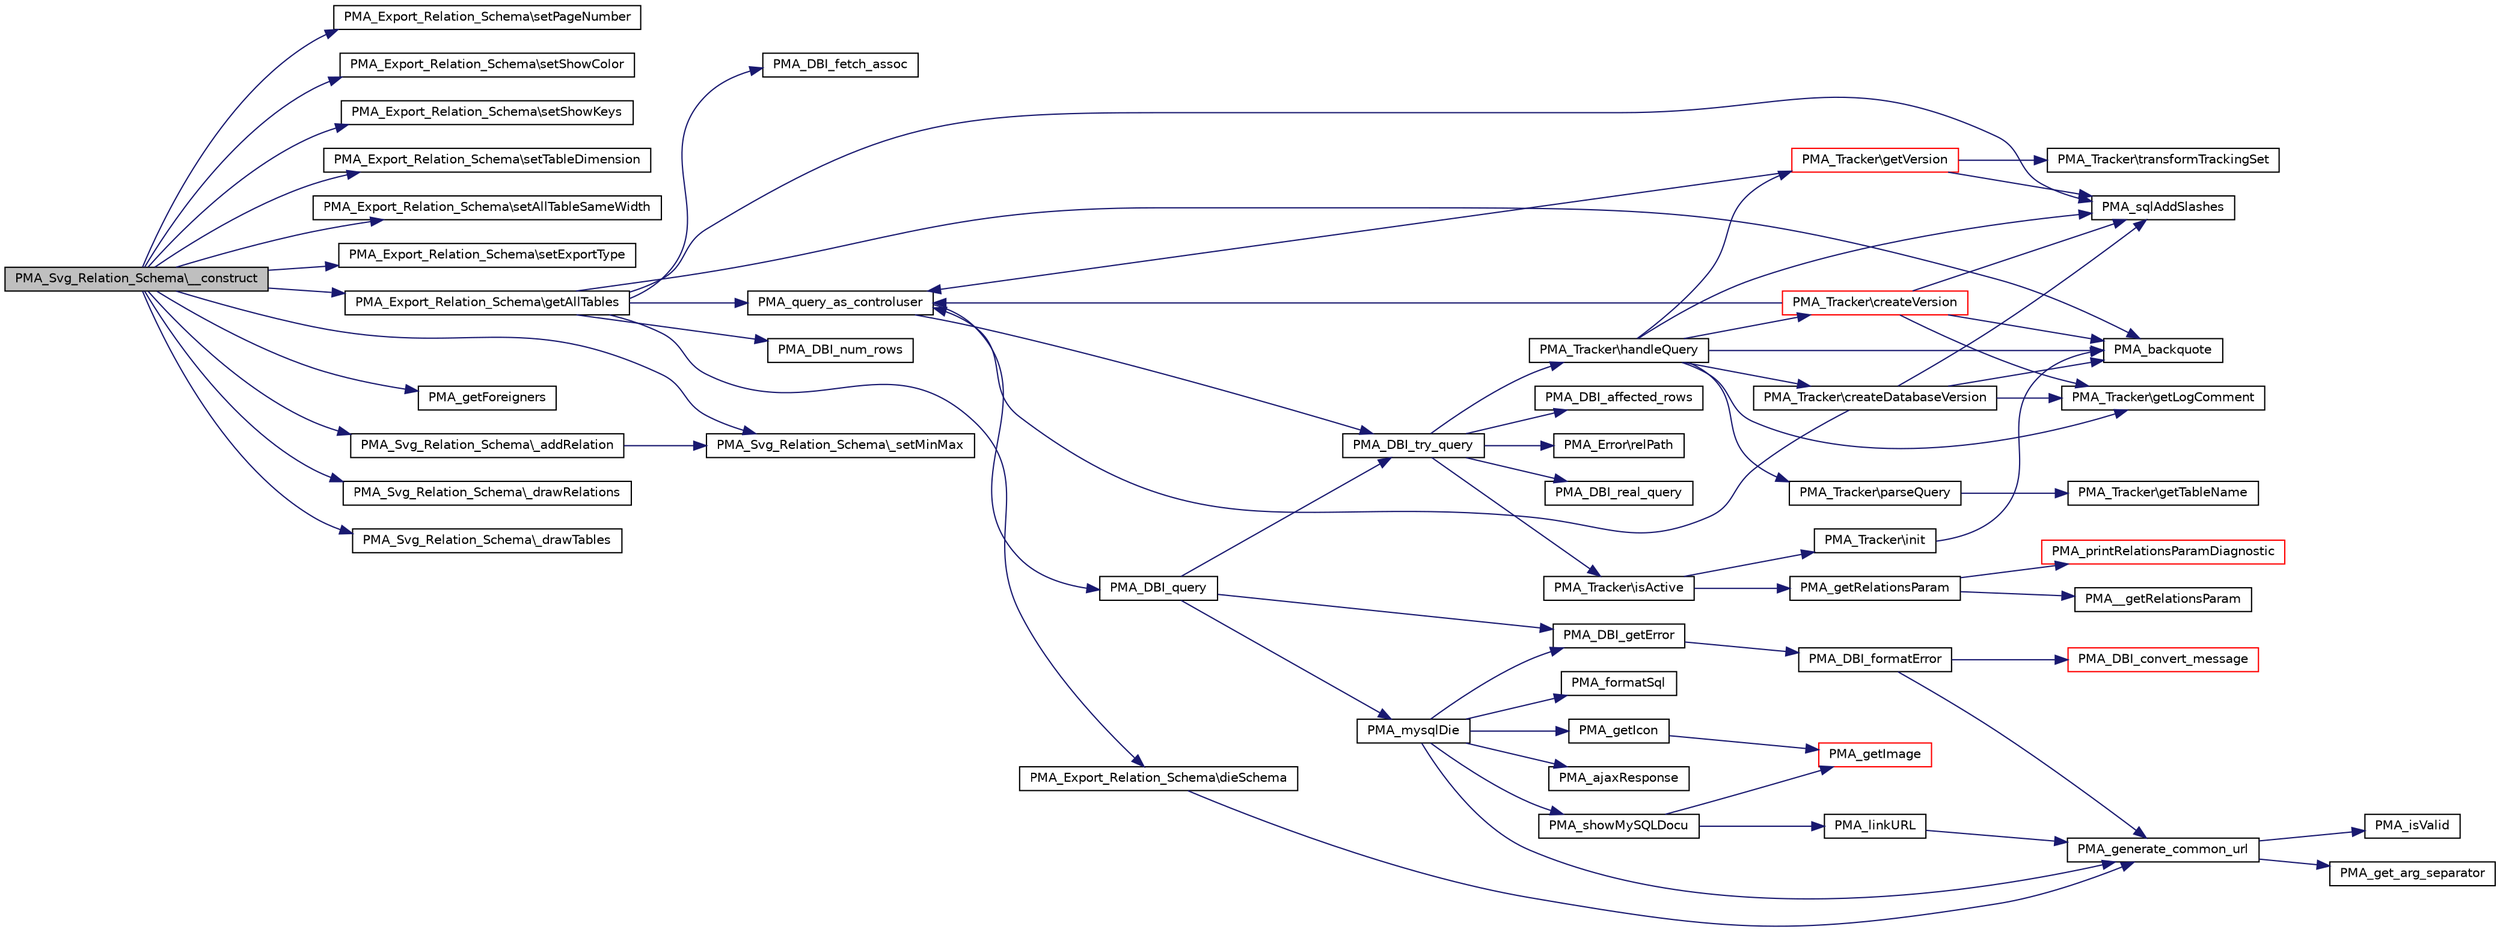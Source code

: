 digraph G
{
  edge [fontname="Helvetica",fontsize="10",labelfontname="Helvetica",labelfontsize="10"];
  node [fontname="Helvetica",fontsize="10",shape=record];
  rankdir="LR";
  Node1 [label="PMA_Svg_Relation_Schema\\__construct",height=0.2,width=0.4,color="black", fillcolor="grey75", style="filled" fontcolor="black"];
  Node1 -> Node2 [color="midnightblue",fontsize="10",style="solid",fontname="Helvetica"];
  Node2 [label="PMA_Export_Relation_Schema\\setPageNumber",height=0.2,width=0.4,color="black", fillcolor="white", style="filled",URL="$classPMA__Export__Relation__Schema.html#af913ea73b75609d52db1d25e55c62374",tooltip="Set Page Number."];
  Node1 -> Node3 [color="midnightblue",fontsize="10",style="solid",fontname="Helvetica"];
  Node3 [label="PMA_Export_Relation_Schema\\setShowColor",height=0.2,width=0.4,color="black", fillcolor="white", style="filled",URL="$classPMA__Export__Relation__Schema.html#a0a203dcfcc55b56beb6b91e41f0531bd",tooltip="Sets showColor."];
  Node1 -> Node4 [color="midnightblue",fontsize="10",style="solid",fontname="Helvetica"];
  Node4 [label="PMA_Export_Relation_Schema\\setShowKeys",height=0.2,width=0.4,color="black", fillcolor="white", style="filled",URL="$classPMA__Export__Relation__Schema.html#adbf9bd8c7d4e30d7f9203a5c7dc01fe4",tooltip="Set Show only keys."];
  Node1 -> Node5 [color="midnightblue",fontsize="10",style="solid",fontname="Helvetica"];
  Node5 [label="PMA_Export_Relation_Schema\\setTableDimension",height=0.2,width=0.4,color="black", fillcolor="white", style="filled",URL="$classPMA__Export__Relation__Schema.html#ae1fcbe4926daf42e4742648d3c69c07e",tooltip="Set Table Dimension."];
  Node1 -> Node6 [color="midnightblue",fontsize="10",style="solid",fontname="Helvetica"];
  Node6 [label="PMA_Export_Relation_Schema\\setAllTableSameWidth",height=0.2,width=0.4,color="black", fillcolor="white", style="filled",URL="$classPMA__Export__Relation__Schema.html#a065475f81afe2ff8e8d9fb5968d8a323",tooltip="Set same width of All Tables."];
  Node1 -> Node7 [color="midnightblue",fontsize="10",style="solid",fontname="Helvetica"];
  Node7 [label="PMA_Export_Relation_Schema\\setExportType",height=0.2,width=0.4,color="black", fillcolor="white", style="filled",URL="$classPMA__Export__Relation__Schema.html#a72bd7b7a84be28bf4215d496325c089b",tooltip="Set type of export relational schema."];
  Node1 -> Node8 [color="midnightblue",fontsize="10",style="solid",fontname="Helvetica"];
  Node8 [label="PMA_Export_Relation_Schema\\getAllTables",height=0.2,width=0.4,color="black", fillcolor="white", style="filled",URL="$classPMA__Export__Relation__Schema.html#a172c4334b67ef18111d57f48507d026f",tooltip="get all tables involved or included in page"];
  Node8 -> Node9 [color="midnightblue",fontsize="10",style="solid",fontname="Helvetica"];
  Node9 [label="PMA_backquote",height=0.2,width=0.4,color="black", fillcolor="white", style="filled",URL="$common_8lib_8php.html#a81c4628f679a153bb4475c5ee2ae49ec",tooltip="Adds backquotes on both sides of a database, table or field name."];
  Node8 -> Node10 [color="midnightblue",fontsize="10",style="solid",fontname="Helvetica"];
  Node10 [label="PMA_sqlAddSlashes",height=0.2,width=0.4,color="black", fillcolor="white", style="filled",URL="$common_8lib_8php.html#a799062f79f401d1f20735d292d008eaf",tooltip="Add slashes before &quot;&#39;&quot; and &quot;\&quot; characters so a value containing them can be used in a sql comparison..."];
  Node8 -> Node11 [color="midnightblue",fontsize="10",style="solid",fontname="Helvetica"];
  Node11 [label="PMA_query_as_controluser",height=0.2,width=0.4,color="black", fillcolor="white", style="filled",URL="$relation_8lib_8php.html#ab6d57b38824545d660dcfcd4c864a177",tooltip="Executes a query as controluser if possible, otherwise as normal user."];
  Node11 -> Node12 [color="midnightblue",fontsize="10",style="solid",fontname="Helvetica"];
  Node12 [label="PMA_DBI_query",height=0.2,width=0.4,color="black", fillcolor="white", style="filled",URL="$database__interface_8lib_8php.html#ab439cded0e18a60e731e76aa4567c089",tooltip="runs a query"];
  Node12 -> Node13 [color="midnightblue",fontsize="10",style="solid",fontname="Helvetica"];
  Node13 [label="PMA_DBI_try_query",height=0.2,width=0.4,color="black", fillcolor="white", style="filled",URL="$database__interface_8lib_8php.html#af4f8622d2f5df7858e4e6ca425ac0274",tooltip="runs a query and returns the result"];
  Node13 -> Node14 [color="midnightblue",fontsize="10",style="solid",fontname="Helvetica"];
  Node14 [label="PMA_DBI_real_query",height=0.2,width=0.4,color="black", fillcolor="white", style="filled",URL="$drizzle_8dbi_8lib_8php.html#a08ba0b503ffbca6710452ba365580035",tooltip="runs a query and returns the result"];
  Node13 -> Node15 [color="midnightblue",fontsize="10",style="solid",fontname="Helvetica"];
  Node15 [label="PMA_DBI_affected_rows",height=0.2,width=0.4,color="black", fillcolor="white", style="filled",URL="$drizzle_8dbi_8lib_8php.html#a861ab5849e4d7f8dab6daaac0071bc15",tooltip="returns the number of rows affected by last query"];
  Node13 -> Node16 [color="midnightblue",fontsize="10",style="solid",fontname="Helvetica"];
  Node16 [label="PMA_Error\\relPath",height=0.2,width=0.4,color="black", fillcolor="white", style="filled",URL="$classPMA__Error.html#a772a7752d93cec8385e0f13af46d376a",tooltip="return short relative path to phpMyAdmin basedir"];
  Node13 -> Node17 [color="midnightblue",fontsize="10",style="solid",fontname="Helvetica"];
  Node17 [label="PMA_Tracker\\isActive",height=0.2,width=0.4,color="black", fillcolor="white", style="filled",URL="$classPMA__Tracker.html#ae5dd143f48e845ae4346da01dfef5d4a",tooltip="Gets the on/off value of the Tracker module, starts initialization."];
  Node17 -> Node18 [color="midnightblue",fontsize="10",style="solid",fontname="Helvetica"];
  Node18 [label="PMA_getRelationsParam",height=0.2,width=0.4,color="black", fillcolor="white", style="filled",URL="$relation_8lib_8php.html#ad4dd08fb9ba9908cd15afb5ac92a2656"];
  Node18 -> Node19 [color="midnightblue",fontsize="10",style="solid",fontname="Helvetica"];
  Node19 [label="PMA__getRelationsParam",height=0.2,width=0.4,color="black", fillcolor="white", style="filled",URL="$relation_8lib_8php.html#aa1b2e6f08d1925e8d0962d508797be28",tooltip="Defines the relation parameters for the current user just a copy of the functions used for relations ..."];
  Node18 -> Node20 [color="midnightblue",fontsize="10",style="solid",fontname="Helvetica"];
  Node20 [label="PMA_printRelationsParamDiagnostic",height=0.2,width=0.4,color="red", fillcolor="white", style="filled",URL="$relation_8lib_8php.html#ada1ffd8f6d6d53e802e2e83d7044a944",tooltip="prints out diagnostic info for pma relation feature"];
  Node17 -> Node21 [color="midnightblue",fontsize="10",style="solid",fontname="Helvetica"];
  Node21 [label="PMA_Tracker\\init",height=0.2,width=0.4,color="black", fillcolor="white", style="filled",URL="$classPMA__Tracker.html#a16fc618785cb34b7b36b2fb833600d33",tooltip="Initializes settings."];
  Node21 -> Node9 [color="midnightblue",fontsize="10",style="solid",fontname="Helvetica"];
  Node13 -> Node22 [color="midnightblue",fontsize="10",style="solid",fontname="Helvetica"];
  Node22 [label="PMA_Tracker\\handleQuery",height=0.2,width=0.4,color="black", fillcolor="white", style="filled",URL="$classPMA__Tracker.html#a45bbf8cbb24c0cc3e379a0abf0ecee10",tooltip="Analyzes a given SQL statement and saves tracking data."];
  Node22 -> Node23 [color="midnightblue",fontsize="10",style="solid",fontname="Helvetica"];
  Node23 [label="PMA_Tracker\\parseQuery",height=0.2,width=0.4,color="black", fillcolor="white", style="filled",URL="$classPMA__Tracker.html#a0ed18d54f03c8774c52bb5e77af57b13",tooltip="Parses a query."];
  Node23 -> Node24 [color="midnightblue",fontsize="10",style="solid",fontname="Helvetica"];
  Node24 [label="PMA_Tracker\\getTableName",height=0.2,width=0.4,color="black", fillcolor="white", style="filled",URL="$classPMA__Tracker.html#a4638f7bb0092dfe0823e710523ff7151",tooltip="Parses the name of a table from a SQL statement substring."];
  Node22 -> Node25 [color="midnightblue",fontsize="10",style="solid",fontname="Helvetica"];
  Node25 [label="PMA_Tracker\\getVersion",height=0.2,width=0.4,color="red", fillcolor="white", style="filled",URL="$classPMA__Tracker.html#a315294423a060736a4c5a35ec099943e",tooltip="Gets the newest version of a tracking job (in other words: gets the HEAD version)."];
  Node25 -> Node10 [color="midnightblue",fontsize="10",style="solid",fontname="Helvetica"];
  Node25 -> Node26 [color="midnightblue",fontsize="10",style="solid",fontname="Helvetica"];
  Node26 [label="PMA_Tracker\\transformTrackingSet",height=0.2,width=0.4,color="black", fillcolor="white", style="filled",URL="$classPMA__Tracker.html#a1ceeb83cd800f8273fb050439f8278da",tooltip="Transforms tracking set for Drizzle, which has no SET type."];
  Node25 -> Node11 [color="midnightblue",fontsize="10",style="solid",fontname="Helvetica"];
  Node22 -> Node27 [color="midnightblue",fontsize="10",style="solid",fontname="Helvetica"];
  Node27 [label="PMA_Tracker\\createVersion",height=0.2,width=0.4,color="red", fillcolor="white", style="filled",URL="$classPMA__Tracker.html#a42ffa6e4d6005801f830d64cb43160b5",tooltip="Creates tracking version of a table / view (in other words: create a job to track future changes on t..."];
  Node27 -> Node28 [color="midnightblue",fontsize="10",style="solid",fontname="Helvetica"];
  Node28 [label="PMA_Tracker\\getLogComment",height=0.2,width=0.4,color="black", fillcolor="white", style="filled",URL="$classPMA__Tracker.html#a09cf326169bfdd91ab8ac6a11b08df09",tooltip="Returns the comment line for the log."];
  Node27 -> Node9 [color="midnightblue",fontsize="10",style="solid",fontname="Helvetica"];
  Node27 -> Node10 [color="midnightblue",fontsize="10",style="solid",fontname="Helvetica"];
  Node27 -> Node11 [color="midnightblue",fontsize="10",style="solid",fontname="Helvetica"];
  Node22 -> Node29 [color="midnightblue",fontsize="10",style="solid",fontname="Helvetica"];
  Node29 [label="PMA_Tracker\\createDatabaseVersion",height=0.2,width=0.4,color="black", fillcolor="white", style="filled",URL="$classPMA__Tracker.html#a3aacc0c0e3b67d82419856773f536166",tooltip="Creates tracking version of a database (in other words: create a job to track future changes on the d..."];
  Node29 -> Node28 [color="midnightblue",fontsize="10",style="solid",fontname="Helvetica"];
  Node29 -> Node9 [color="midnightblue",fontsize="10",style="solid",fontname="Helvetica"];
  Node29 -> Node10 [color="midnightblue",fontsize="10",style="solid",fontname="Helvetica"];
  Node29 -> Node11 [color="midnightblue",fontsize="10",style="solid",fontname="Helvetica"];
  Node22 -> Node28 [color="midnightblue",fontsize="10",style="solid",fontname="Helvetica"];
  Node22 -> Node9 [color="midnightblue",fontsize="10",style="solid",fontname="Helvetica"];
  Node22 -> Node10 [color="midnightblue",fontsize="10",style="solid",fontname="Helvetica"];
  Node12 -> Node30 [color="midnightblue",fontsize="10",style="solid",fontname="Helvetica"];
  Node30 [label="PMA_mysqlDie",height=0.2,width=0.4,color="black", fillcolor="white", style="filled",URL="$common_8lib_8php.html#a4b5abc57e204c6266283131d03f66395",tooltip="Displays a MySQL error message in the right frame."];
  Node30 -> Node31 [color="midnightblue",fontsize="10",style="solid",fontname="Helvetica"];
  Node31 [label="PMA_DBI_getError",height=0.2,width=0.4,color="black", fillcolor="white", style="filled",URL="$drizzle_8dbi_8lib_8php.html#a704868d694079bc38c1947d370b8bf79",tooltip="returns last error message or false if no errors occured"];
  Node31 -> Node32 [color="midnightblue",fontsize="10",style="solid",fontname="Helvetica"];
  Node32 [label="PMA_DBI_formatError",height=0.2,width=0.4,color="black", fillcolor="white", style="filled",URL="$database__interface_8lib_8php.html#a53d2263f39303e561d76439d28f4a1be",tooltip="Formats database error message in a friendly way."];
  Node32 -> Node33 [color="midnightblue",fontsize="10",style="solid",fontname="Helvetica"];
  Node33 [label="PMA_DBI_convert_message",height=0.2,width=0.4,color="red", fillcolor="white", style="filled",URL="$database__interface_8lib_8php.html#a6f4e94ffe2e5c28f0ce9f23c2e65e74a",tooltip="converts charset of a mysql message, usually coming from mysql_error(), into PMA charset, usally UTF-8 uses language to charset mapping from mysql/share/errmsg.txt and charset names to ISO charset from information_schema.CHARACTER_SETS"];
  Node32 -> Node34 [color="midnightblue",fontsize="10",style="solid",fontname="Helvetica"];
  Node34 [label="PMA_generate_common_url",height=0.2,width=0.4,color="black", fillcolor="white", style="filled",URL="$url__generating_8lib_8php.html#ad5c0cfef7cb600a158a1ef5fa321a094",tooltip="Generates text with URL parameters."];
  Node34 -> Node35 [color="midnightblue",fontsize="10",style="solid",fontname="Helvetica"];
  Node35 [label="PMA_isValid",height=0.2,width=0.4,color="black", fillcolor="white", style="filled",URL="$core_8lib_8php.html#a1b8fd01cdfbdfaac35e692fcdaaad700",tooltip="checks given $var against $type or $compare"];
  Node34 -> Node36 [color="midnightblue",fontsize="10",style="solid",fontname="Helvetica"];
  Node36 [label="PMA_get_arg_separator",height=0.2,width=0.4,color="black", fillcolor="white", style="filled",URL="$url__generating_8lib_8php.html#a4ba0b6653c22a19615683ab743c1b4e1",tooltip="Returns url separator."];
  Node30 -> Node37 [color="midnightblue",fontsize="10",style="solid",fontname="Helvetica"];
  Node37 [label="PMA_formatSql",height=0.2,width=0.4,color="black", fillcolor="white", style="filled",URL="$common_8lib_8php.html#a7318464fb4bfbdb4c33b3257ad533ab6",tooltip="format sql strings"];
  Node30 -> Node38 [color="midnightblue",fontsize="10",style="solid",fontname="Helvetica"];
  Node38 [label="PMA_showMySQLDocu",height=0.2,width=0.4,color="black", fillcolor="white", style="filled",URL="$common_8lib_8php.html#a5b2c38942cb8fe55e02ba17d0bef9f15",tooltip="Displays a link to the official MySQL documentation."];
  Node38 -> Node39 [color="midnightblue",fontsize="10",style="solid",fontname="Helvetica"];
  Node39 [label="PMA_linkURL",height=0.2,width=0.4,color="black", fillcolor="white", style="filled",URL="$core_8lib_8php.html#a9bbc563e958307413cd9a83f70ff2590",tooltip="Returns link to (possibly) external site using defined redirector."];
  Node39 -> Node34 [color="midnightblue",fontsize="10",style="solid",fontname="Helvetica"];
  Node38 -> Node40 [color="midnightblue",fontsize="10",style="solid",fontname="Helvetica"];
  Node40 [label="PMA_getImage",height=0.2,width=0.4,color="red", fillcolor="white", style="filled",URL="$common_8lib_8php.html#a54fdec9763bf305a5082d23a5d7d5957",tooltip="Returns an HTML IMG tag for a particular image from a theme, which may be an actual file or an icon f..."];
  Node30 -> Node34 [color="midnightblue",fontsize="10",style="solid",fontname="Helvetica"];
  Node30 -> Node41 [color="midnightblue",fontsize="10",style="solid",fontname="Helvetica"];
  Node41 [label="PMA_getIcon",height=0.2,width=0.4,color="black", fillcolor="white", style="filled",URL="$common_8lib_8php.html#a73905c5a8a80014a8d299d0c74176316",tooltip="Returns an HTML IMG tag for a particular icon from a theme, which may be an actual file or an icon fr..."];
  Node41 -> Node40 [color="midnightblue",fontsize="10",style="solid",fontname="Helvetica"];
  Node30 -> Node42 [color="midnightblue",fontsize="10",style="solid",fontname="Helvetica"];
  Node42 [label="PMA_ajaxResponse",height=0.2,width=0.4,color="black", fillcolor="white", style="filled",URL="$common_8lib_8php.html#a8e357ad2d42095d9078580361cb77a96",tooltip="function that generates a json output for an ajax request and ends script execution"];
  Node12 -> Node31 [color="midnightblue",fontsize="10",style="solid",fontname="Helvetica"];
  Node11 -> Node13 [color="midnightblue",fontsize="10",style="solid",fontname="Helvetica"];
  Node8 -> Node43 [color="midnightblue",fontsize="10",style="solid",fontname="Helvetica"];
  Node43 [label="PMA_DBI_num_rows",height=0.2,width=0.4,color="black", fillcolor="white", style="filled",URL="$drizzle_8dbi_8lib_8php.html#ad3805f1da9fe87cc10e96acf0710d803",tooltip="returns the number of rows returned by last query"];
  Node8 -> Node44 [color="midnightblue",fontsize="10",style="solid",fontname="Helvetica"];
  Node44 [label="PMA_Export_Relation_Schema\\dieSchema",height=0.2,width=0.4,color="black", fillcolor="white", style="filled",URL="$classPMA__Export__Relation__Schema.html#a567a83eeeb13b1a8e0c36f158ed72c65",tooltip="Displays an error message."];
  Node44 -> Node34 [color="midnightblue",fontsize="10",style="solid",fontname="Helvetica"];
  Node8 -> Node45 [color="midnightblue",fontsize="10",style="solid",fontname="Helvetica"];
  Node45 [label="PMA_DBI_fetch_assoc",height=0.2,width=0.4,color="black", fillcolor="white", style="filled",URL="$drizzle_8dbi_8lib_8php.html#ab13d236340b5e44aa9ebfe3a22a62f37",tooltip="returns array of rows with associative keys from $result"];
  Node1 -> Node46 [color="midnightblue",fontsize="10",style="solid",fontname="Helvetica"];
  Node46 [label="PMA_Svg_Relation_Schema\\_setMinMax",height=0.2,width=0.4,color="black", fillcolor="white", style="filled",URL="$classPMA__Svg__Relation__Schema.html#ac37e3d5d200866680338d16b00e1fb49",tooltip="Sets X and Y minimum and maximum for a table cell."];
  Node1 -> Node47 [color="midnightblue",fontsize="10",style="solid",fontname="Helvetica"];
  Node47 [label="PMA_getForeigners",height=0.2,width=0.4,color="black", fillcolor="white", style="filled",URL="$relation_8lib_8php.html#a06f317c03581ae429698a20c7aa155df",tooltip="Gets all Relations to foreign tables for a given table or optionally a given column in a table..."];
  Node1 -> Node48 [color="midnightblue",fontsize="10",style="solid",fontname="Helvetica"];
  Node48 [label="PMA_Svg_Relation_Schema\\_addRelation",height=0.2,width=0.4,color="black", fillcolor="white", style="filled",URL="$classPMA__Svg__Relation__Schema.html#a82ad5675d3182558a1b29b92fb49bd6f",tooltip="Defines relation objects."];
  Node48 -> Node46 [color="midnightblue",fontsize="10",style="solid",fontname="Helvetica"];
  Node1 -> Node49 [color="midnightblue",fontsize="10",style="solid",fontname="Helvetica"];
  Node49 [label="PMA_Svg_Relation_Schema\\_drawRelations",height=0.2,width=0.4,color="black", fillcolor="white", style="filled",URL="$classPMA__Svg__Relation__Schema.html#a7457ea2c3bcb2d950ca9bb0e9004208b",tooltip="Draws relation arrows and lines connects master table&#39;s master field to foreign table&#39;s forein field..."];
  Node1 -> Node50 [color="midnightblue",fontsize="10",style="solid",fontname="Helvetica"];
  Node50 [label="PMA_Svg_Relation_Schema\\_drawTables",height=0.2,width=0.4,color="black", fillcolor="white", style="filled",URL="$classPMA__Svg__Relation__Schema.html#ac4053dd87f1e837b8ccf85cac88d0047",tooltip="Draws tables."];
}
